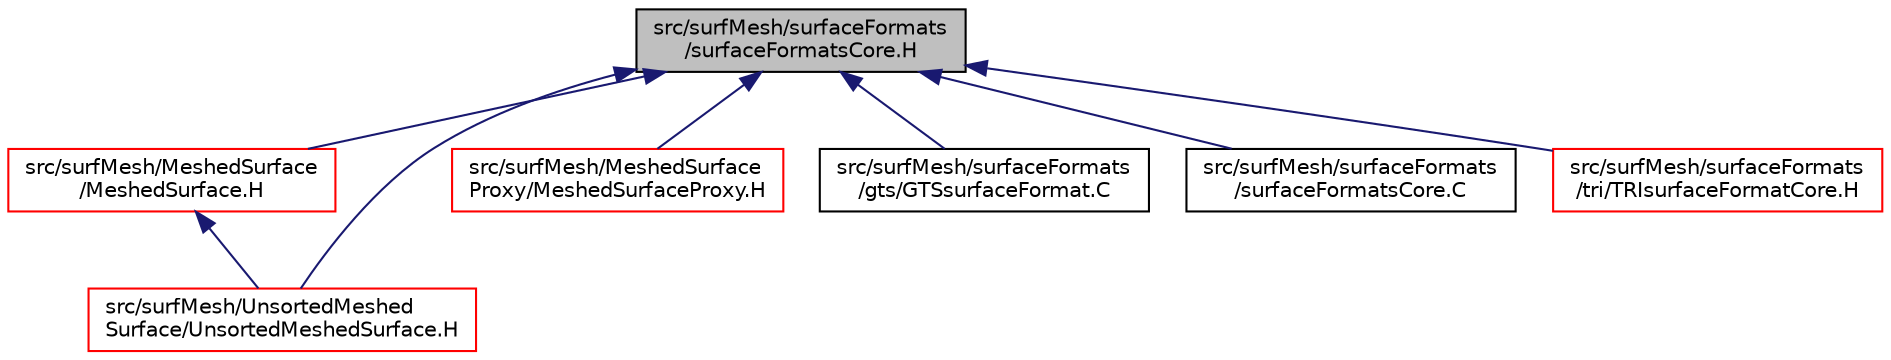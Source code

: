 digraph "src/surfMesh/surfaceFormats/surfaceFormatsCore.H"
{
  bgcolor="transparent";
  edge [fontname="Helvetica",fontsize="10",labelfontname="Helvetica",labelfontsize="10"];
  node [fontname="Helvetica",fontsize="10",shape=record];
  Node1 [label="src/surfMesh/surfaceFormats\l/surfaceFormatsCore.H",height=0.2,width=0.4,color="black", fillcolor="grey75", style="filled", fontcolor="black"];
  Node1 -> Node2 [dir="back",color="midnightblue",fontsize="10",style="solid",fontname="Helvetica"];
  Node2 [label="src/surfMesh/MeshedSurface\l/MeshedSurface.H",height=0.2,width=0.4,color="red",URL="$a10048.html"];
  Node2 -> Node3 [dir="back",color="midnightblue",fontsize="10",style="solid",fontname="Helvetica"];
  Node3 [label="src/surfMesh/UnsortedMeshed\lSurface/UnsortedMeshedSurface.H",height=0.2,width=0.4,color="red",URL="$a10150.html"];
  Node1 -> Node4 [dir="back",color="midnightblue",fontsize="10",style="solid",fontname="Helvetica"];
  Node4 [label="src/surfMesh/MeshedSurface\lProxy/MeshedSurfaceProxy.H",height=0.2,width=0.4,color="red",URL="$a10059.html"];
  Node1 -> Node5 [dir="back",color="midnightblue",fontsize="10",style="solid",fontname="Helvetica"];
  Node5 [label="src/surfMesh/surfaceFormats\l/gts/GTSsurfaceFormat.C",height=0.2,width=0.4,color="black",URL="$a10070.html"];
  Node1 -> Node6 [dir="back",color="midnightblue",fontsize="10",style="solid",fontname="Helvetica"];
  Node6 [label="src/surfMesh/surfaceFormats\l/surfaceFormatsCore.C",height=0.2,width=0.4,color="black",URL="$a10105.html"];
  Node1 -> Node7 [dir="back",color="midnightblue",fontsize="10",style="solid",fontname="Helvetica"];
  Node7 [label="src/surfMesh/surfaceFormats\l/tri/TRIsurfaceFormatCore.H",height=0.2,width=0.4,color="red",URL="$a10110.html"];
  Node1 -> Node3 [dir="back",color="midnightblue",fontsize="10",style="solid",fontname="Helvetica"];
}
